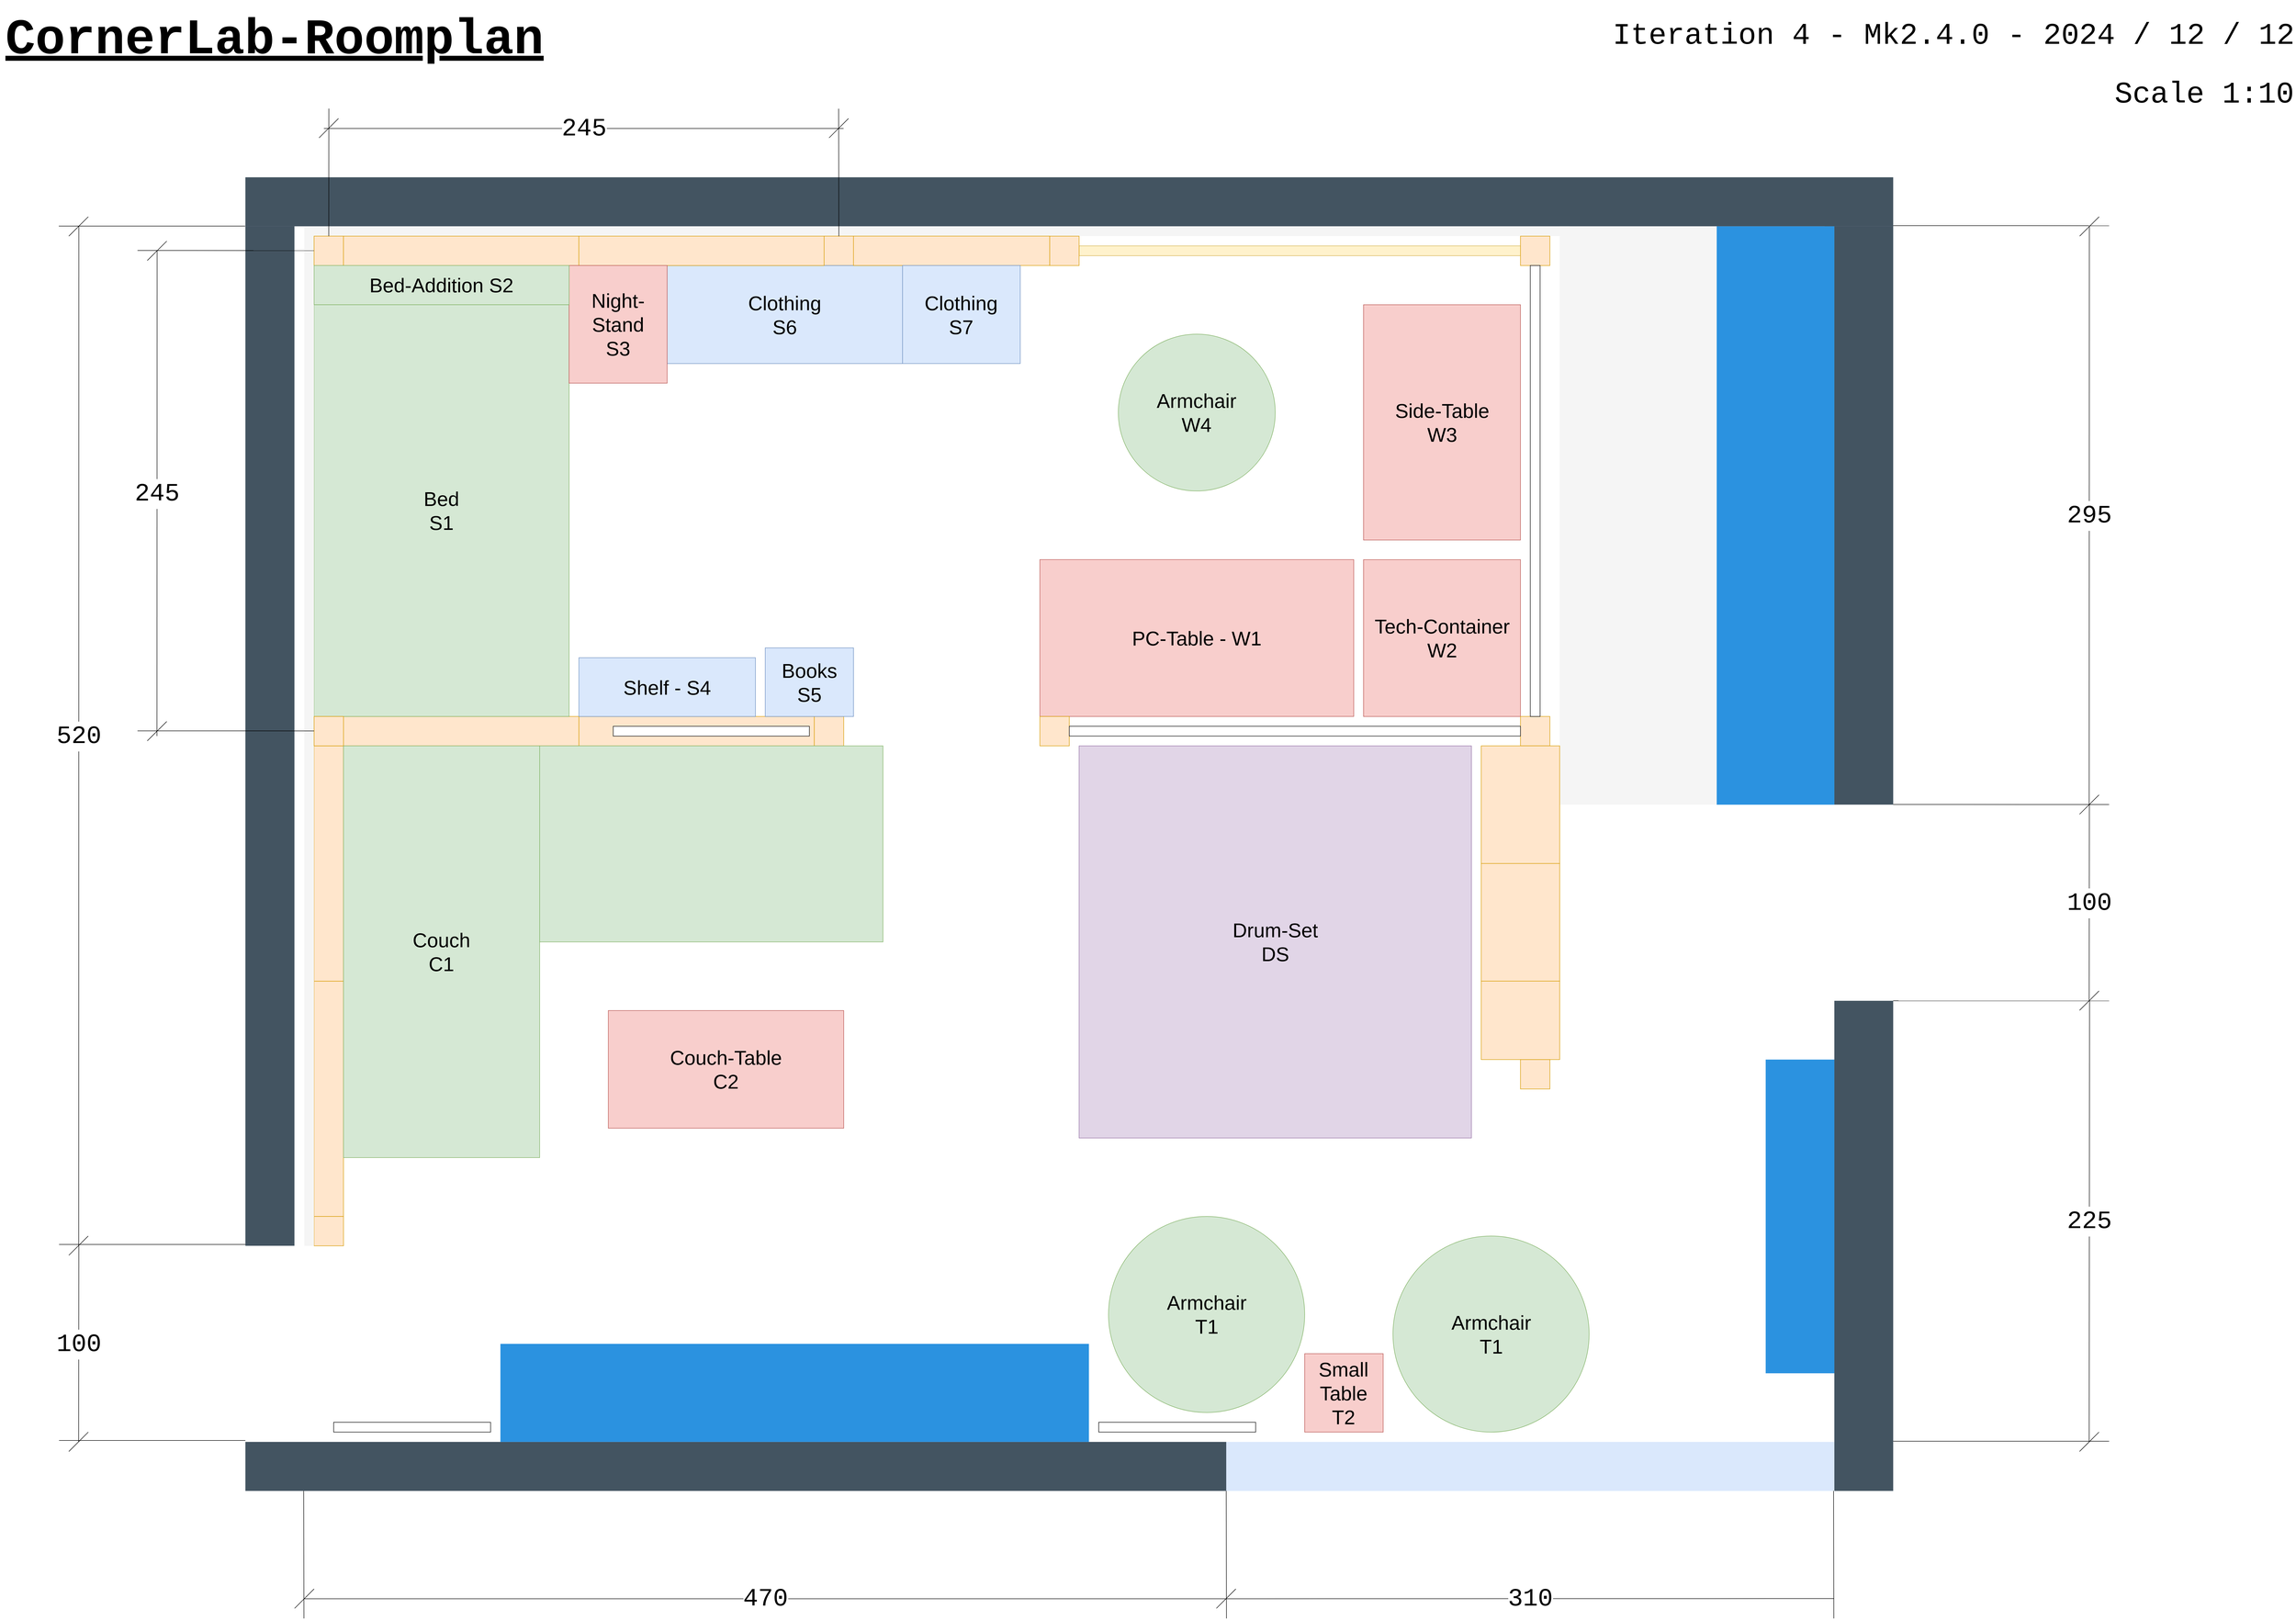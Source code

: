 <mxfile version="20.8.16" type="device"><diagram name="Seite-1" id="DyeDs0ImESBqCO7Zks4m"><mxGraphModel dx="6913" dy="4017" grid="1" gridSize="19.685" guides="1" tooltips="1" connect="1" arrows="1" fold="1" page="1" pageScale="1" pageWidth="4681" pageHeight="3300" math="0" shadow="0"><root><mxCell id="0"/><mxCell id="1" parent="0"/><mxCell id="YLB4VQ5ai_CObTcbY1BT-3" value="" style="rounded=0;whiteSpace=wrap;html=1;fillColor=#435461;fontColor=#333333;strokeColor=none;strokeWidth=3.15;fontSize=40;" parent="1" vertex="1"><mxGeometry x="531.5" y="374.02" width="3307.08" height="98.42" as="geometry"/></mxCell><mxCell id="YLB4VQ5ai_CObTcbY1BT-5" value="" style="rounded=0;whiteSpace=wrap;html=1;fillColor=#435461;fontColor=#333333;strokeColor=none;fontSize=40;" parent="1" vertex="1"><mxGeometry x="531.5" y="472.44" width="118.11" height="2047.24" as="geometry"/></mxCell><mxCell id="YLB4VQ5ai_CObTcbY1BT-9" value="" style="rounded=0;whiteSpace=wrap;html=1;strokeColor=none;fontSize=40;" parent="1" vertex="1"><mxGeometry x="629.92" y="472.44" width="3070.86" height="2440.94" as="geometry"/></mxCell><mxCell id="YLB4VQ5ai_CObTcbY1BT-10" value="" style="rounded=0;whiteSpace=wrap;html=1;strokeColor=none;fontSize=40;" parent="1" vertex="1"><mxGeometry x="531.5" y="2519.67" width="118.11" height="393.71" as="geometry"/></mxCell><mxCell id="YLB4VQ5ai_CObTcbY1BT-11" value="" style="rounded=0;whiteSpace=wrap;html=1;fillColor=#435461;fontColor=#333333;strokeColor=none;fontSize=40;" parent="1" vertex="1"><mxGeometry x="3720.48" y="472.43" width="118.11" height="1161.43" as="geometry"/></mxCell><mxCell id="YLB4VQ5ai_CObTcbY1BT-12" value="" style="rounded=0;whiteSpace=wrap;html=1;fillColor=#435461;fontColor=#333333;strokeColor=none;fontSize=40;" parent="1" vertex="1"><mxGeometry x="3720.47" y="2027.56" width="118.11" height="984.25" as="geometry"/></mxCell><mxCell id="YLB4VQ5ai_CObTcbY1BT-13" value="" style="rounded=0;whiteSpace=wrap;html=1;strokeColor=none;fontSize=40;" parent="1" vertex="1"><mxGeometry x="3720.475" y="1633.845" width="118.11" height="393.71" as="geometry"/></mxCell><mxCell id="YLB4VQ5ai_CObTcbY1BT-14" value="" style="rounded=0;whiteSpace=wrap;html=1;fillColor=#435461;fontColor=#333333;strokeColor=none;fontSize=40;" parent="1" vertex="1"><mxGeometry x="531.5" y="2913.37" width="1968.5" height="98.43" as="geometry"/></mxCell><mxCell id="YLB4VQ5ai_CObTcbY1BT-15" value="" style="rounded=0;whiteSpace=wrap;html=1;fillColor=#dae8fc;strokeColor=none;fontSize=40;" parent="1" vertex="1"><mxGeometry x="2500.0" y="2913.37" width="1220.47" height="98.43" as="geometry"/></mxCell><mxCell id="YLB4VQ5ai_CObTcbY1BT-16" value="" style="rounded=0;whiteSpace=wrap;html=1;fillColor=#ffe6cc;strokeColor=#d79b00;fontSize=40;" parent="1" vertex="1"><mxGeometry x="669.3" y="1988.2" width="59.05" height="472.44" as="geometry"/></mxCell><mxCell id="YLB4VQ5ai_CObTcbY1BT-17" value="" style="rounded=0;whiteSpace=wrap;html=1;fillColor=#ffe6cc;strokeColor=#d79b00;fontSize=40;" parent="1" vertex="1"><mxGeometry x="1200.84" y="1456.72" width="472.41" height="59.04" as="geometry"/></mxCell><mxCell id="YLB4VQ5ai_CObTcbY1BT-18" value="" style="rounded=0;whiteSpace=wrap;html=1;fillColor=#ffe6cc;strokeColor=#d79b00;fontSize=40;" parent="1" vertex="1"><mxGeometry x="669.3" y="1515.76" width="59.05" height="472.44" as="geometry"/></mxCell><mxCell id="YLB4VQ5ai_CObTcbY1BT-19" value="" style="rounded=0;whiteSpace=wrap;html=1;fillColor=#ffe6cc;strokeColor=#d79b00;fontSize=40;" parent="1" vertex="1"><mxGeometry x="728.41" y="1456.69" width="472.42" height="59.04" as="geometry"/></mxCell><mxCell id="YLB4VQ5ai_CObTcbY1BT-21" value="" style="endArrow=none;html=1;rounded=0;" parent="1" edge="1"><mxGeometry width="50" height="50" relative="1" as="geometry"><mxPoint x="3838.58" y="471.11" as="sourcePoint"/><mxPoint x="4271.91" y="471.22" as="targetPoint"/></mxGeometry></mxCell><mxCell id="YLB4VQ5ai_CObTcbY1BT-22" value="" style="endArrow=none;html=1;rounded=0;" parent="1" edge="1"><mxGeometry width="50" height="50" relative="1" as="geometry"><mxPoint x="3838.585" y="1633.375" as="sourcePoint"/><mxPoint x="4271.915" y="1633.485" as="targetPoint"/></mxGeometry></mxCell><mxCell id="YLB4VQ5ai_CObTcbY1BT-23" value="" style="endArrow=none;html=1;rounded=0;" parent="1" edge="1"><mxGeometry width="50" height="50" relative="1" as="geometry"><mxPoint x="3838.58" y="2027.56" as="sourcePoint"/><mxPoint x="4271.91" y="2027.67" as="targetPoint"/></mxGeometry></mxCell><mxCell id="YLB4VQ5ai_CObTcbY1BT-24" value="" style="endArrow=none;html=1;rounded=0;" parent="1" edge="1"><mxGeometry width="50" height="50" relative="1" as="geometry"><mxPoint x="3838.585" y="2911.945" as="sourcePoint"/><mxPoint x="4271.915" y="2912.055" as="targetPoint"/></mxGeometry></mxCell><mxCell id="YLB4VQ5ai_CObTcbY1BT-25" value="&lt;font face=&quot;Courier New&quot; style=&quot;font-size: 50px;&quot;&gt;295&lt;/font&gt;" style="endArrow=none;startArrow=none;html=1;rounded=0;startFill=0;endFill=0;" parent="1" edge="1"><mxGeometry width="50" height="50" relative="1" as="geometry"><mxPoint x="4231.91" y="1634.22" as="sourcePoint"/><mxPoint x="4232.28" y="472.44" as="targetPoint"/></mxGeometry></mxCell><mxCell id="YLB4VQ5ai_CObTcbY1BT-28" value="&lt;font style=&quot;font-size: 50px;&quot; face=&quot;Courier New&quot;&gt;100&lt;/font&gt;" style="endArrow=none;startArrow=none;html=1;rounded=0;startFill=0;endFill=0;" parent="1" edge="1"><mxGeometry width="50" height="50" relative="1" as="geometry"><mxPoint x="4231.91" y="2027.22" as="sourcePoint"/><mxPoint x="4232.28" y="1633.86" as="targetPoint"/></mxGeometry></mxCell><mxCell id="YLB4VQ5ai_CObTcbY1BT-29" value="Bed&lt;div&gt;S&lt;span style=&quot;background-color: initial;&quot;&gt;1&lt;/span&gt;&lt;/div&gt;" style="rounded=0;whiteSpace=wrap;html=1;fillColor=#d5e8d4;strokeColor=#82b366;fontSize=40;" parent="1" vertex="1"><mxGeometry x="669.36" y="629.93" width="511.81" height="826.76" as="geometry"/></mxCell><mxCell id="YLB4VQ5ai_CObTcbY1BT-31" value="" style="rounded=0;whiteSpace=wrap;html=1;fillColor=#2B92E0;fontColor=#333333;strokeColor=none;fontSize=40;" parent="1" vertex="1"><mxGeometry x="1043.31" y="2716.53" width="1181.1" height="196.85" as="geometry"/></mxCell><mxCell id="YLB4VQ5ai_CObTcbY1BT-32" value="" style="rounded=0;whiteSpace=wrap;html=1;fillColor=#2B92E0;fontColor=#333333;strokeColor=none;fontSize=40;" parent="1" vertex="1"><mxGeometry x="3582.69" y="2145.66" width="137.79" height="629.91" as="geometry"/></mxCell><mxCell id="YLB4VQ5ai_CObTcbY1BT-33" value="" style="rounded=0;whiteSpace=wrap;html=1;fillColor=#2B92E0;fontColor=#333333;strokeColor=none;fontSize=40;" parent="1" vertex="1"><mxGeometry x="3484.25" y="472.42" width="236.22" height="1161.43" as="geometry"/></mxCell><mxCell id="YLB4VQ5ai_CObTcbY1BT-36" value="PC-Table -&amp;nbsp;&lt;span style=&quot;background-color: initial;&quot;&gt;W1&lt;/span&gt;" style="rounded=0;whiteSpace=wrap;html=1;fillColor=#f8cecc;strokeColor=#b85450;fontSize=40;" parent="1" vertex="1"><mxGeometry x="2125.98" y="1141.72" width="629.92" height="314.95" as="geometry"/></mxCell><mxCell id="YLB4VQ5ai_CObTcbY1BT-38" value="Tech-Container&lt;br&gt;W2" style="rounded=0;whiteSpace=wrap;html=1;fillColor=#f8cecc;strokeColor=#b85450;rotation=0;fontSize=40;" parent="1" vertex="1"><mxGeometry x="2775.59" y="1141.81" width="314.96" height="314.96" as="geometry"/></mxCell><mxCell id="YLB4VQ5ai_CObTcbY1BT-43" value="Side-Table&lt;div&gt;W3&lt;/div&gt;" style="rounded=0;whiteSpace=wrap;html=1;fillColor=#f8cecc;strokeColor=#b85450;rotation=0;fontSize=40;direction=south;" parent="1" vertex="1"><mxGeometry x="2775.585" y="629.935" width="314.95" height="472.44" as="geometry"/></mxCell><mxCell id="YLB4VQ5ai_CObTcbY1BT-46" value="" style="rounded=0;whiteSpace=wrap;html=1;fillColor=#ffe6cc;strokeColor=#d79b00;fontSize=40;" parent="1" vertex="1"><mxGeometry x="3090.545" y="1456.675" width="59.05" height="59.04" as="geometry"/></mxCell><mxCell id="YLB4VQ5ai_CObTcbY1BT-49" value="" style="endArrow=none;html=1;rounded=0;" parent="1" edge="1"><mxGeometry width="50" height="50" relative="1" as="geometry"><mxPoint x="4212.91" y="492.13" as="sourcePoint"/><mxPoint x="4251.91" y="453.22" as="targetPoint"/></mxGeometry></mxCell><mxCell id="YLB4VQ5ai_CObTcbY1BT-50" value="" style="endArrow=none;html=1;rounded=0;" parent="1" edge="1"><mxGeometry width="50" height="50" relative="1" as="geometry"><mxPoint x="4212.595" y="1653.075" as="sourcePoint"/><mxPoint x="4251.595" y="1614.165" as="targetPoint"/></mxGeometry></mxCell><mxCell id="YLB4VQ5ai_CObTcbY1BT-51" value="" style="endArrow=none;html=1;rounded=0;" parent="1" edge="1"><mxGeometry width="50" height="50" relative="1" as="geometry"><mxPoint x="4212.6" y="2046.78" as="sourcePoint"/><mxPoint x="4251.6" y="2007.87" as="targetPoint"/></mxGeometry></mxCell><mxCell id="YLB4VQ5ai_CObTcbY1BT-53" value="&lt;font style=&quot;font-size: 50px;&quot; face=&quot;Courier New&quot;&gt;225&lt;/font&gt;" style="endArrow=none;startArrow=none;html=1;rounded=0;startFill=0;endFill=0;" parent="1" edge="1"><mxGeometry width="50" height="50" relative="1" as="geometry"><mxPoint x="4231.91" y="2913.38" as="sourcePoint"/><mxPoint x="4232.655" y="2027.715" as="targetPoint"/></mxGeometry></mxCell><mxCell id="YLB4VQ5ai_CObTcbY1BT-54" value="" style="endArrow=none;html=1;rounded=0;" parent="1" edge="1"><mxGeometry width="50" height="50" relative="1" as="geometry"><mxPoint x="4212.595" y="2932.605" as="sourcePoint"/><mxPoint x="4251.595" y="2893.695" as="targetPoint"/></mxGeometry></mxCell><mxCell id="YLB4VQ5ai_CObTcbY1BT-55" value="" style="endArrow=none;html=1;rounded=0;" parent="1" edge="1"><mxGeometry width="50" height="50" relative="1" as="geometry"><mxPoint x="157" y="472" as="sourcePoint"/><mxPoint x="531" y="472" as="targetPoint"/></mxGeometry></mxCell><mxCell id="YLB4VQ5ai_CObTcbY1BT-56" value="&lt;font face=&quot;Courier New&quot; style=&quot;font-size: 50px;&quot;&gt;520&lt;/font&gt;" style="endArrow=none;startArrow=none;html=1;rounded=0;startFill=0;endFill=0;" parent="1" edge="1"><mxGeometry width="50" height="50" relative="1" as="geometry"><mxPoint x="197" y="2520" as="sourcePoint"/><mxPoint x="197.215" y="472.065" as="targetPoint"/></mxGeometry></mxCell><mxCell id="YLB4VQ5ai_CObTcbY1BT-57" value="" style="endArrow=none;html=1;rounded=0;" parent="1" edge="1"><mxGeometry width="50" height="50" relative="1" as="geometry"><mxPoint x="157.505" y="2516.815" as="sourcePoint"/><mxPoint x="531.505" y="2516.815" as="targetPoint"/></mxGeometry></mxCell><mxCell id="YLB4VQ5ai_CObTcbY1BT-58" value="" style="endArrow=none;html=1;rounded=0;" parent="1" edge="1"><mxGeometry width="50" height="50" relative="1" as="geometry"><mxPoint x="157.5" y="2910.52" as="sourcePoint"/><mxPoint x="531.5" y="2910.52" as="targetPoint"/></mxGeometry></mxCell><mxCell id="YLB4VQ5ai_CObTcbY1BT-59" value="" style="endArrow=none;html=1;rounded=0;" parent="1" edge="1"><mxGeometry width="50" height="50" relative="1" as="geometry"><mxPoint x="177.165" y="492.115" as="sourcePoint"/><mxPoint x="216.165" y="453.205" as="targetPoint"/></mxGeometry></mxCell><mxCell id="YLB4VQ5ai_CObTcbY1BT-60" value="" style="endArrow=none;html=1;rounded=0;" parent="1" edge="1"><mxGeometry width="50" height="50" relative="1" as="geometry"><mxPoint x="177.17" y="2538.68" as="sourcePoint"/><mxPoint x="216" y="2500" as="targetPoint"/></mxGeometry></mxCell><mxCell id="YLB4VQ5ai_CObTcbY1BT-61" value="&lt;font style=&quot;font-size: 50px;&quot; face=&quot;Courier New&quot;&gt;100&lt;/font&gt;" style="endArrow=none;startArrow=none;html=1;rounded=0;startFill=0;endFill=0;" parent="1" edge="1"><mxGeometry width="50" height="50" relative="1" as="geometry"><mxPoint x="196.845" y="2913.025" as="sourcePoint"/><mxPoint x="197.215" y="2519.665" as="targetPoint"/></mxGeometry></mxCell><mxCell id="YLB4VQ5ai_CObTcbY1BT-62" value="" style="endArrow=none;html=1;rounded=0;" parent="1" edge="1"><mxGeometry width="50" height="50" relative="1" as="geometry"><mxPoint x="177.165" y="2932.605" as="sourcePoint"/><mxPoint x="216.165" y="2893.695" as="targetPoint"/></mxGeometry></mxCell><mxCell id="hzdrwuRodng1YFCwllb1-2" value="" style="rounded=0;whiteSpace=wrap;html=1;fillColor=#ffe6cc;strokeColor=#d79b00;fontSize=40;" parent="1" vertex="1"><mxGeometry x="2125.975" y="1456.695" width="59.05" height="59.04" as="geometry"/></mxCell><mxCell id="hzdrwuRodng1YFCwllb1-4" value="" style="rounded=0;whiteSpace=wrap;html=1;fillColor=#ffe6cc;strokeColor=#d79b00;fontSize=40;" parent="1" vertex="1"><mxGeometry x="3011.795" y="1751.925" width="157.49" height="236.22" as="geometry"/></mxCell><mxCell id="hzdrwuRodng1YFCwllb1-5" value="" style="rounded=0;whiteSpace=wrap;html=1;fillColor=#ffe6cc;strokeColor=#d79b00;fontSize=40;" parent="1" vertex="1"><mxGeometry x="3011.8" y="1988.14" width="157.49" height="157.48" as="geometry"/></mxCell><mxCell id="hzdrwuRodng1YFCwllb1-6" value="" style="rounded=0;whiteSpace=wrap;html=1;fillColor=#f5f5f5;fontColor=#333333;strokeColor=none;fontSize=40;" parent="1" vertex="1"><mxGeometry x="3169.29" y="472.44" width="314.99" height="1161.41" as="geometry"/></mxCell><mxCell id="hzdrwuRodng1YFCwllb1-7" value="" style="rounded=0;whiteSpace=wrap;html=1;fillColor=#fff2cc;strokeColor=#d6b656;fontSize=40;" parent="1" vertex="1"><mxGeometry x="2204.72" y="511.71" width="885.82" height="19.81" as="geometry"/></mxCell><mxCell id="hzdrwuRodng1YFCwllb1-8" value="Drum-Set&lt;div&gt;DS&lt;/div&gt;" style="rounded=0;whiteSpace=wrap;html=1;fillColor=#e1d5e7;strokeColor=#9673a6;fontSize=40;" parent="1" vertex="1"><mxGeometry x="2204.72" y="1515.76" width="787.4" height="787.39" as="geometry"/></mxCell><mxCell id="hzdrwuRodng1YFCwllb1-13" value="" style="rounded=0;whiteSpace=wrap;html=1;fillColor=#ffe6cc;strokeColor=#d79b00;fontSize=40;" parent="1" vertex="1"><mxGeometry x="669.335" y="2460.645" width="59.05" height="59.04" as="geometry"/></mxCell><mxCell id="hzdrwuRodng1YFCwllb1-15" value="" style="rounded=0;whiteSpace=wrap;html=1;fillColor=#f5f5f5;fontColor=#333333;strokeColor=none;fontSize=40;" parent="1" vertex="1"><mxGeometry x="649.61" y="472.44" width="2539.36" height="19.68" as="geometry"/></mxCell><mxCell id="hzdrwuRodng1YFCwllb1-16" value="" style="rounded=0;whiteSpace=wrap;html=1;fillColor=#f5f5f5;fontColor=#333333;strokeColor=none;fontSize=40;" parent="1" vertex="1"><mxGeometry x="649.61" y="492.11" width="19.69" height="2027.57" as="geometry"/></mxCell><mxCell id="hzdrwuRodng1YFCwllb1-21" value="" style="rounded=0;whiteSpace=wrap;html=1;fontSize=40;rotation=90;" parent="1" vertex="1"><mxGeometry x="1456.73" y="1289.39" width="19.69" height="393.7" as="geometry"/></mxCell><mxCell id="hzdrwuRodng1YFCwllb1-22" value="CornerLab-Roomplan" style="text;html=1;align=center;verticalAlign=middle;whiteSpace=wrap;rounded=0;fontSize=100;fontFamily=Courier New;fontStyle=5" parent="1" vertex="1"><mxGeometry x="39.37" y="39.37" width="1102.36" height="118.11" as="geometry"/></mxCell><mxCell id="YLB4VQ5ai_CObTcbY1BT-44" value="" style="rounded=0;whiteSpace=wrap;html=1;fillColor=#ffe6cc;strokeColor=#d79b00;fontSize=40;" parent="1" vertex="1"><mxGeometry x="1692.91" y="492.1" width="59.05" height="59.04" as="geometry"/></mxCell><mxCell id="YLB4VQ5ai_CObTcbY1BT-45" value="" style="rounded=0;whiteSpace=wrap;html=1;fillColor=#ffe6cc;strokeColor=#d79b00;fontSize=40;" parent="1" vertex="1"><mxGeometry x="2145.67" y="492.19" width="59.05" height="59.04" as="geometry"/></mxCell><mxCell id="hzdrwuRodng1YFCwllb1-3" value="" style="rounded=0;whiteSpace=wrap;html=1;fillColor=#ffe6cc;strokeColor=#d79b00;fontSize=40;" parent="1" vertex="1"><mxGeometry x="3090.545" y="492.185" width="59.05" height="59.04" as="geometry"/></mxCell><mxCell id="YLB4VQ5ai_CObTcbY1BT-40" value="" style="rounded=0;whiteSpace=wrap;html=1;fillColor=#ffe6cc;strokeColor=#d79b00;fontSize=40;" parent="1" vertex="1"><mxGeometry x="669.295" y="492.125" width="59.05" height="59.04" as="geometry"/></mxCell><mxCell id="YLB4VQ5ai_CObTcbY1BT-41" value="" style="rounded=0;whiteSpace=wrap;html=1;fillColor=#ffe6cc;strokeColor=#d79b00;fontSize=40;" parent="1" vertex="1"><mxGeometry x="1673.255" y="1456.695" width="59.05" height="59.04" as="geometry"/></mxCell><mxCell id="YLB4VQ5ai_CObTcbY1BT-39" value="" style="rounded=0;whiteSpace=wrap;html=1;fillColor=#ffe6cc;strokeColor=#d79b00;fontSize=40;" parent="1" vertex="1"><mxGeometry x="669.36" y="1456.69" width="59.05" height="59.04" as="geometry"/></mxCell><mxCell id="hzdrwuRodng1YFCwllb1-25" value="" style="endArrow=none;html=1;rounded=0;exitX=0.5;exitY=0;exitDx=0;exitDy=0;" parent="1" source="YLB4VQ5ai_CObTcbY1BT-40" edge="1"><mxGeometry width="50" height="50" relative="1" as="geometry"><mxPoint x="866" y="227" as="sourcePoint"/><mxPoint x="699" y="236" as="targetPoint"/></mxGeometry></mxCell><mxCell id="hzdrwuRodng1YFCwllb1-27" value="" style="endArrow=none;html=1;rounded=0;exitX=0.5;exitY=0;exitDx=0;exitDy=0;" parent="1" edge="1"><mxGeometry width="50" height="50" relative="1" as="geometry"><mxPoint x="1722.585" y="492.345" as="sourcePoint"/><mxPoint x="1722.1" y="236.22" as="targetPoint"/></mxGeometry></mxCell><mxCell id="hzdrwuRodng1YFCwllb1-28" value="&lt;font style=&quot;font-size: 50px;&quot; face=&quot;Courier New&quot;&gt;245&lt;/font&gt;" style="endArrow=none;html=1;rounded=0;" parent="1" edge="1"><mxGeometry width="50" height="50" relative="1" as="geometry"><mxPoint x="689" y="276" as="sourcePoint"/><mxPoint x="1732" y="276" as="targetPoint"/></mxGeometry></mxCell><mxCell id="hzdrwuRodng1YFCwllb1-29" value="" style="endArrow=none;html=1;rounded=0;" parent="1" edge="1"><mxGeometry width="50" height="50" relative="1" as="geometry"><mxPoint x="679.34" y="294.82" as="sourcePoint"/><mxPoint x="718.34" y="255.91" as="targetPoint"/></mxGeometry></mxCell><mxCell id="hzdrwuRodng1YFCwllb1-30" value="" style="endArrow=none;html=1;rounded=0;" parent="1" edge="1"><mxGeometry width="50" height="50" relative="1" as="geometry"><mxPoint x="1702.935" y="294.815" as="sourcePoint"/><mxPoint x="1741.935" y="255.905" as="targetPoint"/></mxGeometry></mxCell><mxCell id="hzdrwuRodng1YFCwllb1-32" value="Couch&lt;br&gt;C1" style="rounded=0;whiteSpace=wrap;html=1;fillColor=#d5e8d4;strokeColor=#82b366;fontSize=40;" parent="1" vertex="1"><mxGeometry x="728.41" y="1515.73" width="393.68" height="826.81" as="geometry"/></mxCell><mxCell id="hzdrwuRodng1YFCwllb1-33" value="" style="rounded=0;whiteSpace=wrap;html=1;fillColor=#d5e8d4;strokeColor=#82b366;fontSize=40;" parent="1" vertex="1"><mxGeometry x="1122.1" y="1515.73" width="688.96" height="393.71" as="geometry"/></mxCell><mxCell id="hzdrwuRodng1YFCwllb1-34" value="" style="endArrow=none;html=1;rounded=0;" parent="1" edge="1"><mxGeometry width="50" height="50" relative="1" as="geometry"><mxPoint x="315" y="521" as="sourcePoint"/><mxPoint x="669.315" y="521.105" as="targetPoint"/></mxGeometry></mxCell><mxCell id="hzdrwuRodng1YFCwllb1-35" value="" style="endArrow=none;html=1;rounded=0;" parent="1" edge="1"><mxGeometry width="50" height="50" relative="1" as="geometry"><mxPoint x="314.985" y="1485.605" as="sourcePoint"/><mxPoint x="669.3" y="1485.71" as="targetPoint"/></mxGeometry></mxCell><mxCell id="hzdrwuRodng1YFCwllb1-36" value="&lt;font face=&quot;Courier New&quot;&gt;&lt;span style=&quot;font-size: 50px;&quot;&gt;245&lt;br&gt;&lt;/span&gt;&lt;/font&gt;" style="endArrow=none;startArrow=none;html=1;rounded=0;startFill=0;endFill=0;" parent="1" edge="1"><mxGeometry x="0.0" width="50" height="50" relative="1" as="geometry"><mxPoint x="354" y="1496" as="sourcePoint"/><mxPoint x="354.33" y="521.653" as="targetPoint"/><mxPoint as="offset"/></mxGeometry></mxCell><mxCell id="hzdrwuRodng1YFCwllb1-37" value="" style="endArrow=none;html=1;rounded=0;" parent="1" edge="1"><mxGeometry width="50" height="50" relative="1" as="geometry"><mxPoint x="334.64" y="541.1" as="sourcePoint"/><mxPoint x="373.64" y="502.19" as="targetPoint"/></mxGeometry></mxCell><mxCell id="hzdrwuRodng1YFCwllb1-38" value="" style="endArrow=none;html=1;rounded=0;" parent="1" edge="1"><mxGeometry width="50" height="50" relative="1" as="geometry"><mxPoint x="334.645" y="1505.645" as="sourcePoint"/><mxPoint x="373.645" y="1466.735" as="targetPoint"/></mxGeometry></mxCell><mxCell id="hzdrwuRodng1YFCwllb1-39" value="Clothing&lt;div&gt;S6&lt;/div&gt;" style="rounded=0;whiteSpace=wrap;html=1;fillColor=#dae8fc;strokeColor=#6c8ebf;fontSize=40;" parent="1" vertex="1"><mxGeometry x="1377.94" y="551.23" width="472.45" height="196.8" as="geometry"/></mxCell><mxCell id="hzdrwuRodng1YFCwllb1-40" value="" style="rounded=0;whiteSpace=wrap;html=1;fillColor=#ffe6cc;strokeColor=#d79b00;fontSize=40;" parent="1" vertex="1"><mxGeometry x="728.36" y="492.17" width="472.45" height="59.04" as="geometry"/></mxCell><mxCell id="hzdrwuRodng1YFCwllb1-41" value="" style="rounded=0;whiteSpace=wrap;html=1;fillColor=#ffe6cc;strokeColor=#d79b00;rotation=0;fontSize=40;" parent="1" vertex="1"><mxGeometry x="1200.815" y="492.165" width="492.13" height="59.04" as="geometry"/></mxCell><mxCell id="hzdrwuRodng1YFCwllb1-44" value="" style="rounded=0;whiteSpace=wrap;html=1;fontSize=40;" parent="1" vertex="1"><mxGeometry x="3110.23" y="551.15" width="19.69" height="905.54" as="geometry"/></mxCell><mxCell id="hzdrwuRodng1YFCwllb1-47" value="" style="rounded=0;whiteSpace=wrap;html=1;fontSize=40;" parent="1" vertex="1"><mxGeometry x="2185.03" y="1476.35" width="905.51" height="19.68" as="geometry"/></mxCell><mxCell id="hzdrwuRodng1YFCwllb1-48" value="Armchair&lt;div&gt;T1&lt;/div&gt;" style="ellipse;whiteSpace=wrap;html=1;aspect=fixed;fillColor=#d5e8d4;strokeColor=#82b366;fontSize=40;" parent="1" vertex="1"><mxGeometry x="2263.77" y="2460.63" width="393.7" height="393.7" as="geometry"/></mxCell><mxCell id="hzdrwuRodng1YFCwllb1-50" value="" style="rounded=0;whiteSpace=wrap;html=1;fontSize=40;" parent="1" vertex="1"><mxGeometry x="708.66" y="2874.01" width="314.96" height="19.68" as="geometry"/></mxCell><mxCell id="hzdrwuRodng1YFCwllb1-51" value="" style="rounded=0;whiteSpace=wrap;html=1;fontSize=40;" parent="1" vertex="1"><mxGeometry x="2244.095" y="2874.015" width="314.96" height="19.68" as="geometry"/></mxCell><mxCell id="hzdrwuRodng1YFCwllb1-52" value="Armchair&lt;div&gt;&lt;span style=&quot;background-color: initial;&quot;&gt;T1&lt;/span&gt;&lt;/div&gt;" style="ellipse;whiteSpace=wrap;html=1;aspect=fixed;fillColor=#d5e8d4;strokeColor=#82b366;fontSize=40;" parent="1" vertex="1"><mxGeometry x="2834.635" y="2499.995" width="393.7" height="393.7" as="geometry"/></mxCell><mxCell id="hzdrwuRodng1YFCwllb1-56" value="Couch-Table&lt;div&gt;C2&lt;/div&gt;" style="rounded=0;whiteSpace=wrap;html=1;fillColor=#f8cecc;strokeColor=#b85450;rotation=0;fontSize=40;direction=south;" parent="1" vertex="1"><mxGeometry x="1259.86" y="2047.22" width="472.44" height="236.22" as="geometry"/></mxCell><mxCell id="hzdrwuRodng1YFCwllb1-57" value="" style="rounded=0;whiteSpace=wrap;html=1;fillColor=#ffe6cc;strokeColor=#d79b00;fontSize=40;" parent="1" vertex="1"><mxGeometry x="3090.55" y="2145.66" width="59.05" height="59.04" as="geometry"/></mxCell><mxCell id="hzdrwuRodng1YFCwllb1-58" value="Shelf - S4" style="rounded=0;whiteSpace=wrap;html=1;fillColor=#dae8fc;strokeColor=#6c8ebf;fontSize=40;" parent="1" vertex="1"><mxGeometry x="1200.84" y="1338.7" width="354.33" height="118.07" as="geometry"/></mxCell><mxCell id="hzdrwuRodng1YFCwllb1-59" value="Books&lt;div&gt;S5&lt;/div&gt;" style="rounded=0;whiteSpace=wrap;html=1;fillColor=#dae8fc;strokeColor=#6c8ebf;fontSize=40;" parent="1" vertex="1"><mxGeometry x="1574.82" y="1318.98" width="177.14" height="137.79" as="geometry"/></mxCell><mxCell id="hzdrwuRodng1YFCwllb1-60" value="" style="endArrow=none;html=1;rounded=0;exitX=0.5;exitY=0;exitDx=0;exitDy=0;" parent="1" edge="1"><mxGeometry width="50" height="50" relative="1" as="geometry"><mxPoint x="648.98" y="3267.93" as="sourcePoint"/><mxPoint x="648.495" y="3011.805" as="targetPoint"/></mxGeometry></mxCell><mxCell id="hzdrwuRodng1YFCwllb1-61" value="" style="endArrow=none;html=1;rounded=0;exitX=0.5;exitY=0;exitDx=0;exitDy=0;" parent="1" edge="1"><mxGeometry width="50" height="50" relative="1" as="geometry"><mxPoint x="2500.48" y="3267.93" as="sourcePoint"/><mxPoint x="2499.995" y="3011.805" as="targetPoint"/></mxGeometry></mxCell><mxCell id="hzdrwuRodng1YFCwllb1-62" value="&lt;font style=&quot;font-size: 50px;&quot; face=&quot;Courier New&quot;&gt;470&lt;/font&gt;" style="endArrow=none;html=1;rounded=0;" parent="1" edge="1"><mxGeometry width="50" height="50" relative="1" as="geometry"><mxPoint x="649.612" y="3228.345" as="sourcePoint"/><mxPoint x="2500" y="3228.34" as="targetPoint"/></mxGeometry></mxCell><mxCell id="hzdrwuRodng1YFCwllb1-63" value="" style="endArrow=none;html=1;rounded=0;" parent="1" edge="1"><mxGeometry width="50" height="50" relative="1" as="geometry"><mxPoint x="630.3" y="3247.56" as="sourcePoint"/><mxPoint x="669.3" y="3208.65" as="targetPoint"/></mxGeometry></mxCell><mxCell id="hzdrwuRodng1YFCwllb1-64" value="" style="endArrow=none;html=1;rounded=0;" parent="1" edge="1"><mxGeometry width="50" height="50" relative="1" as="geometry"><mxPoint x="2480.305" y="3247.565" as="sourcePoint"/><mxPoint x="2519.305" y="3208.655" as="targetPoint"/></mxGeometry></mxCell><mxCell id="hzdrwuRodng1YFCwllb1-65" value="" style="endArrow=none;html=1;rounded=0;exitX=0.5;exitY=0;exitDx=0;exitDy=0;" parent="1" edge="1"><mxGeometry width="50" height="50" relative="1" as="geometry"><mxPoint x="3719.415" y="3267.925" as="sourcePoint"/><mxPoint x="3718.93" y="3011.8" as="targetPoint"/></mxGeometry></mxCell><mxCell id="hzdrwuRodng1YFCwllb1-66" value="&lt;font style=&quot;font-size: 50px;&quot; face=&quot;Courier New&quot;&gt;310&lt;/font&gt;" style="endArrow=none;html=1;rounded=0;" parent="1" edge="1"><mxGeometry width="50" height="50" relative="1" as="geometry"><mxPoint x="2499.997" y="3228.35" as="sourcePoint"/><mxPoint x="3720" y="3228" as="targetPoint"/></mxGeometry></mxCell><mxCell id="hzdrwuRodng1YFCwllb1-67" value="Small&lt;div&gt;Table&lt;br&gt;T2&lt;/div&gt;" style="rounded=0;whiteSpace=wrap;html=1;fillColor=#f8cecc;strokeColor=#b85450;rotation=0;fontSize=40;" parent="1" vertex="1"><mxGeometry x="2657.48" y="2736.21" width="157.48" height="157.48" as="geometry"/></mxCell><mxCell id="hzdrwuRodng1YFCwllb1-69" value="&lt;font style=&quot;font-size: 60px;&quot;&gt;Iteration 4 - Mk2.4.0 - 2024 / 12 / 12&lt;/font&gt;" style="text;html=1;align=right;verticalAlign=middle;whiteSpace=wrap;rounded=0;fontSize=100;fontFamily=Courier New;" parent="1" vertex="1"><mxGeometry x="2992.12" y="39.36" width="1653.55" height="78.74" as="geometry"/></mxCell><mxCell id="hzdrwuRodng1YFCwllb1-70" value="&lt;font style=&quot;font-size: 60px;&quot;&gt;Scale 1:10&lt;/font&gt;" style="text;html=1;align=right;verticalAlign=middle;whiteSpace=wrap;rounded=0;fontSize=100;fontFamily=Courier New;" parent="1" vertex="1"><mxGeometry x="3543.295" y="157.475" width="1102.36" height="78.74" as="geometry"/></mxCell><mxCell id="hzdrwuRodng1YFCwllb1-1" value="" style="rounded=0;whiteSpace=wrap;html=1;fillColor=#ffe6cc;strokeColor=#d79b00;fontSize=40;" parent="1" vertex="1"><mxGeometry x="3011.79" y="1515.71" width="157.49" height="236.22" as="geometry"/></mxCell><mxCell id="hzdrwuRodng1YFCwllb1-71" value="Armchair&lt;div&gt;W4&lt;/div&gt;" style="ellipse;whiteSpace=wrap;html=1;aspect=fixed;fillColor=#d5e8d4;strokeColor=#82b366;fontSize=40;" parent="1" vertex="1"><mxGeometry x="2283.46" y="688.97" width="314.96" height="314.96" as="geometry"/></mxCell><mxCell id="UdReVc9coGG9Np7hgxBt-1" value="Night-Stand&lt;br&gt;S3" style="rounded=0;whiteSpace=wrap;html=1;fillColor=#f8cecc;strokeColor=#b85450;rotation=0;fontSize=40;direction=south;" parent="1" vertex="1"><mxGeometry x="1181.13" y="551.14" width="196.82" height="236.22" as="geometry"/></mxCell><mxCell id="UdReVc9coGG9Np7hgxBt-3" value="" style="rounded=0;whiteSpace=wrap;html=1;fillColor=#ffe6cc;strokeColor=#d79b00;rotation=0;fontSize=40;" parent="1" vertex="1"><mxGeometry x="1751.96" y="492.09" width="393.7" height="59.05" as="geometry"/></mxCell><mxCell id="UdReVc9coGG9Np7hgxBt-4" value="Clothing&lt;div&gt;S7&lt;/div&gt;" style="rounded=0;whiteSpace=wrap;html=1;fillColor=#dae8fc;strokeColor=#6c8ebf;fontSize=40;" parent="1" vertex="1"><mxGeometry x="1850.39" y="551.14" width="236.22" height="196.85" as="geometry"/></mxCell><mxCell id="UdReVc9coGG9Np7hgxBt-5" value="Bed-Addition S2" style="rounded=0;whiteSpace=wrap;html=1;fillColor=#d5e8d4;strokeColor=#82b366;fontSize=40;" parent="1" vertex="1"><mxGeometry x="669.4" y="551.14" width="511.77" height="78.68" as="geometry"/></mxCell></root></mxGraphModel></diagram></mxfile>